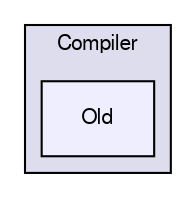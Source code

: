 digraph "Old" {
  compound=true
  node [ fontsize="10", fontname="FreeSans"];
  edge [ labelfontsize="10", labelfontname="FreeSans"];
  subgraph clusterdir_5913c594f9bf4e7e6278f73bd2961556 {
    graph [ bgcolor="#ddddee", pencolor="black", label="Compiler" fontname="FreeSans", fontsize="10", URL="dir_5913c594f9bf4e7e6278f73bd2961556.html"]
  dir_e4e96320b70e74d3c28411d8c2d53a4c [shape=box, label="Old", style="filled", fillcolor="#eeeeff", pencolor="black", URL="dir_e4e96320b70e74d3c28411d8c2d53a4c.html"];
  }
}
